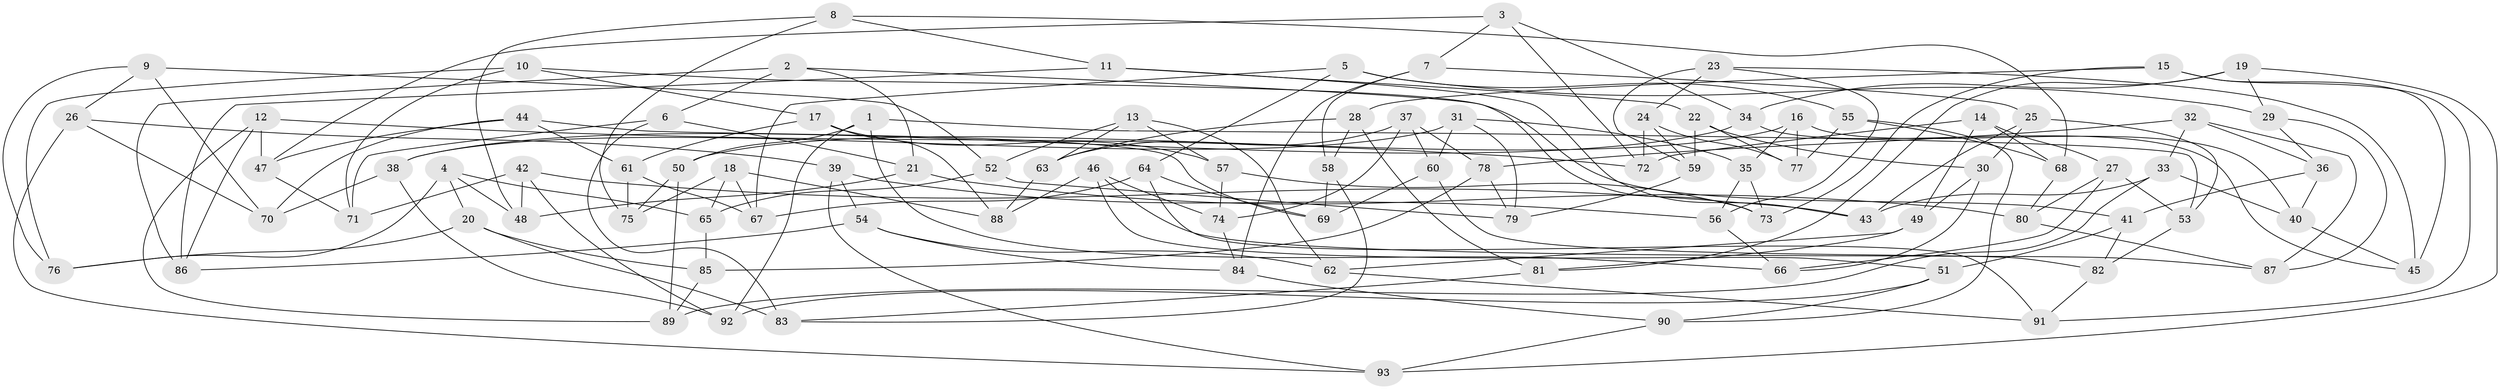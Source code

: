// coarse degree distribution, {6: 0.23684210526315788, 4: 0.2894736842105263, 8: 0.10526315789473684, 5: 0.18421052631578946, 3: 0.02631578947368421, 7: 0.13157894736842105, 9: 0.02631578947368421}
// Generated by graph-tools (version 1.1) at 2025/38/03/04/25 23:38:14]
// undirected, 93 vertices, 186 edges
graph export_dot {
  node [color=gray90,style=filled];
  1;
  2;
  3;
  4;
  5;
  6;
  7;
  8;
  9;
  10;
  11;
  12;
  13;
  14;
  15;
  16;
  17;
  18;
  19;
  20;
  21;
  22;
  23;
  24;
  25;
  26;
  27;
  28;
  29;
  30;
  31;
  32;
  33;
  34;
  35;
  36;
  37;
  38;
  39;
  40;
  41;
  42;
  43;
  44;
  45;
  46;
  47;
  48;
  49;
  50;
  51;
  52;
  53;
  54;
  55;
  56;
  57;
  58;
  59;
  60;
  61;
  62;
  63;
  64;
  65;
  66;
  67;
  68;
  69;
  70;
  71;
  72;
  73;
  74;
  75;
  76;
  77;
  78;
  79;
  80;
  81;
  82;
  83;
  84;
  85;
  86;
  87;
  88;
  89;
  90;
  91;
  92;
  93;
  1 -- 50;
  1 -- 66;
  1 -- 53;
  1 -- 92;
  2 -- 6;
  2 -- 73;
  2 -- 21;
  2 -- 86;
  3 -- 72;
  3 -- 47;
  3 -- 34;
  3 -- 7;
  4 -- 48;
  4 -- 20;
  4 -- 76;
  4 -- 65;
  5 -- 67;
  5 -- 29;
  5 -- 64;
  5 -- 55;
  6 -- 83;
  6 -- 71;
  6 -- 21;
  7 -- 84;
  7 -- 58;
  7 -- 25;
  8 -- 11;
  8 -- 68;
  8 -- 48;
  8 -- 75;
  9 -- 52;
  9 -- 76;
  9 -- 70;
  9 -- 26;
  10 -- 76;
  10 -- 17;
  10 -- 41;
  10 -- 71;
  11 -- 43;
  11 -- 86;
  11 -- 22;
  12 -- 86;
  12 -- 89;
  12 -- 47;
  12 -- 72;
  13 -- 63;
  13 -- 57;
  13 -- 62;
  13 -- 52;
  14 -- 49;
  14 -- 27;
  14 -- 72;
  14 -- 68;
  15 -- 28;
  15 -- 91;
  15 -- 73;
  15 -- 45;
  16 -- 50;
  16 -- 40;
  16 -- 35;
  16 -- 77;
  17 -- 57;
  17 -- 61;
  17 -- 88;
  18 -- 65;
  18 -- 67;
  18 -- 88;
  18 -- 75;
  19 -- 34;
  19 -- 29;
  19 -- 93;
  19 -- 81;
  20 -- 76;
  20 -- 85;
  20 -- 83;
  21 -- 80;
  21 -- 48;
  22 -- 59;
  22 -- 30;
  22 -- 77;
  23 -- 24;
  23 -- 56;
  23 -- 45;
  23 -- 59;
  24 -- 77;
  24 -- 59;
  24 -- 72;
  25 -- 43;
  25 -- 30;
  25 -- 53;
  26 -- 70;
  26 -- 93;
  26 -- 39;
  27 -- 80;
  27 -- 66;
  27 -- 53;
  28 -- 58;
  28 -- 63;
  28 -- 81;
  29 -- 36;
  29 -- 87;
  30 -- 66;
  30 -- 49;
  31 -- 35;
  31 -- 79;
  31 -- 38;
  31 -- 60;
  32 -- 33;
  32 -- 78;
  32 -- 87;
  32 -- 36;
  33 -- 40;
  33 -- 43;
  33 -- 89;
  34 -- 45;
  34 -- 38;
  35 -- 56;
  35 -- 73;
  36 -- 40;
  36 -- 41;
  37 -- 63;
  37 -- 74;
  37 -- 78;
  37 -- 60;
  38 -- 70;
  38 -- 92;
  39 -- 93;
  39 -- 56;
  39 -- 54;
  40 -- 45;
  41 -- 51;
  41 -- 82;
  42 -- 92;
  42 -- 43;
  42 -- 48;
  42 -- 71;
  44 -- 61;
  44 -- 47;
  44 -- 70;
  44 -- 69;
  46 -- 74;
  46 -- 88;
  46 -- 51;
  46 -- 87;
  47 -- 71;
  49 -- 62;
  49 -- 81;
  50 -- 75;
  50 -- 89;
  51 -- 90;
  51 -- 92;
  52 -- 79;
  52 -- 65;
  53 -- 82;
  54 -- 84;
  54 -- 86;
  54 -- 62;
  55 -- 90;
  55 -- 68;
  55 -- 77;
  56 -- 66;
  57 -- 73;
  57 -- 74;
  58 -- 69;
  58 -- 83;
  59 -- 79;
  60 -- 69;
  60 -- 82;
  61 -- 67;
  61 -- 75;
  62 -- 91;
  63 -- 88;
  64 -- 67;
  64 -- 91;
  64 -- 69;
  65 -- 85;
  68 -- 80;
  74 -- 84;
  78 -- 79;
  78 -- 85;
  80 -- 87;
  81 -- 83;
  82 -- 91;
  84 -- 90;
  85 -- 89;
  90 -- 93;
}
